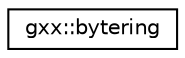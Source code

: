 digraph "Graphical Class Hierarchy"
{
  edge [fontname="Helvetica",fontsize="10",labelfontname="Helvetica",labelfontsize="10"];
  node [fontname="Helvetica",fontsize="10",shape=record];
  rankdir="LR";
  Node1 [label="gxx::bytering",height=0.2,width=0.4,color="black", fillcolor="white", style="filled",URL="$classgxx_1_1bytering.html"];
}

